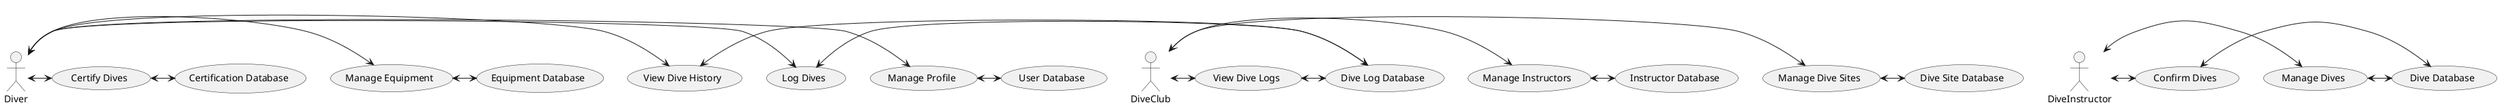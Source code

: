 @startuml
actor Diver
actor DiveClub
actor DiveInstructor



Diver <-> (Manage Profile)
Diver <-> (Log Dives)
Diver <-> (View Dive History)
Diver <-> (Manage Equipment)
Diver <-> (Certify Dives)

DiveClub <-> (Manage Dive Sites)
DiveClub <-> (Manage Instructors)
DiveClub <-> (View Dive Logs)

DiveInstructor <-> (Manage Dives)
DiveInstructor <-> (Confirm Dives)

(Manage Profile) <-> (User Database)
(Log Dives) <-> (Dive Log Database)
(View Dive History) <-> (Dive Log Database)
(Manage Equipment) <-> (Equipment Database)
(Certify Dives) <-> (Certification Database)
(Manage Dive Sites) <-> (Dive Site Database)
(Manage Instructors) <-> (Instructor Database)
(View Dive Logs) <-> (Dive Log Database)
(Manage Dives) <-> (Dive Database)
(Confirm Dives) <-> (Dive Database)

@enduml